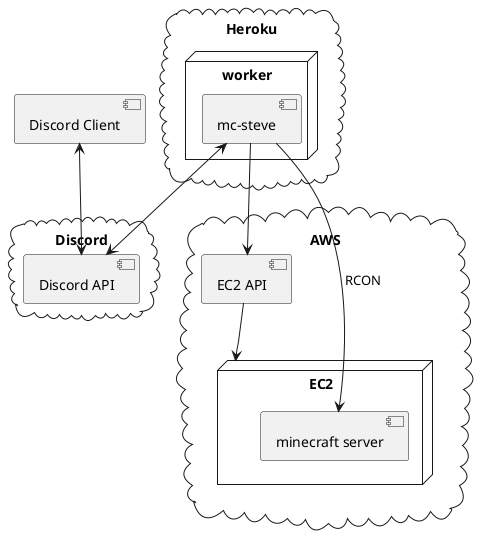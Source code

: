 @startuml
cloud Heroku {
  node worker {
    [mc-steve]
  }
}

cloud Discord {
  [Discord API]
}

cloud AWS {
  node EC2 {
    [minecraft server]
  }
  [EC2 API] --> EC2
}

[Discord Client] <--> [Discord API]

[mc-steve] <--> [Discord API]

[mc-steve] --> [minecraft server] : RCON
[mc-steve] --> [EC2 API]
@enduml